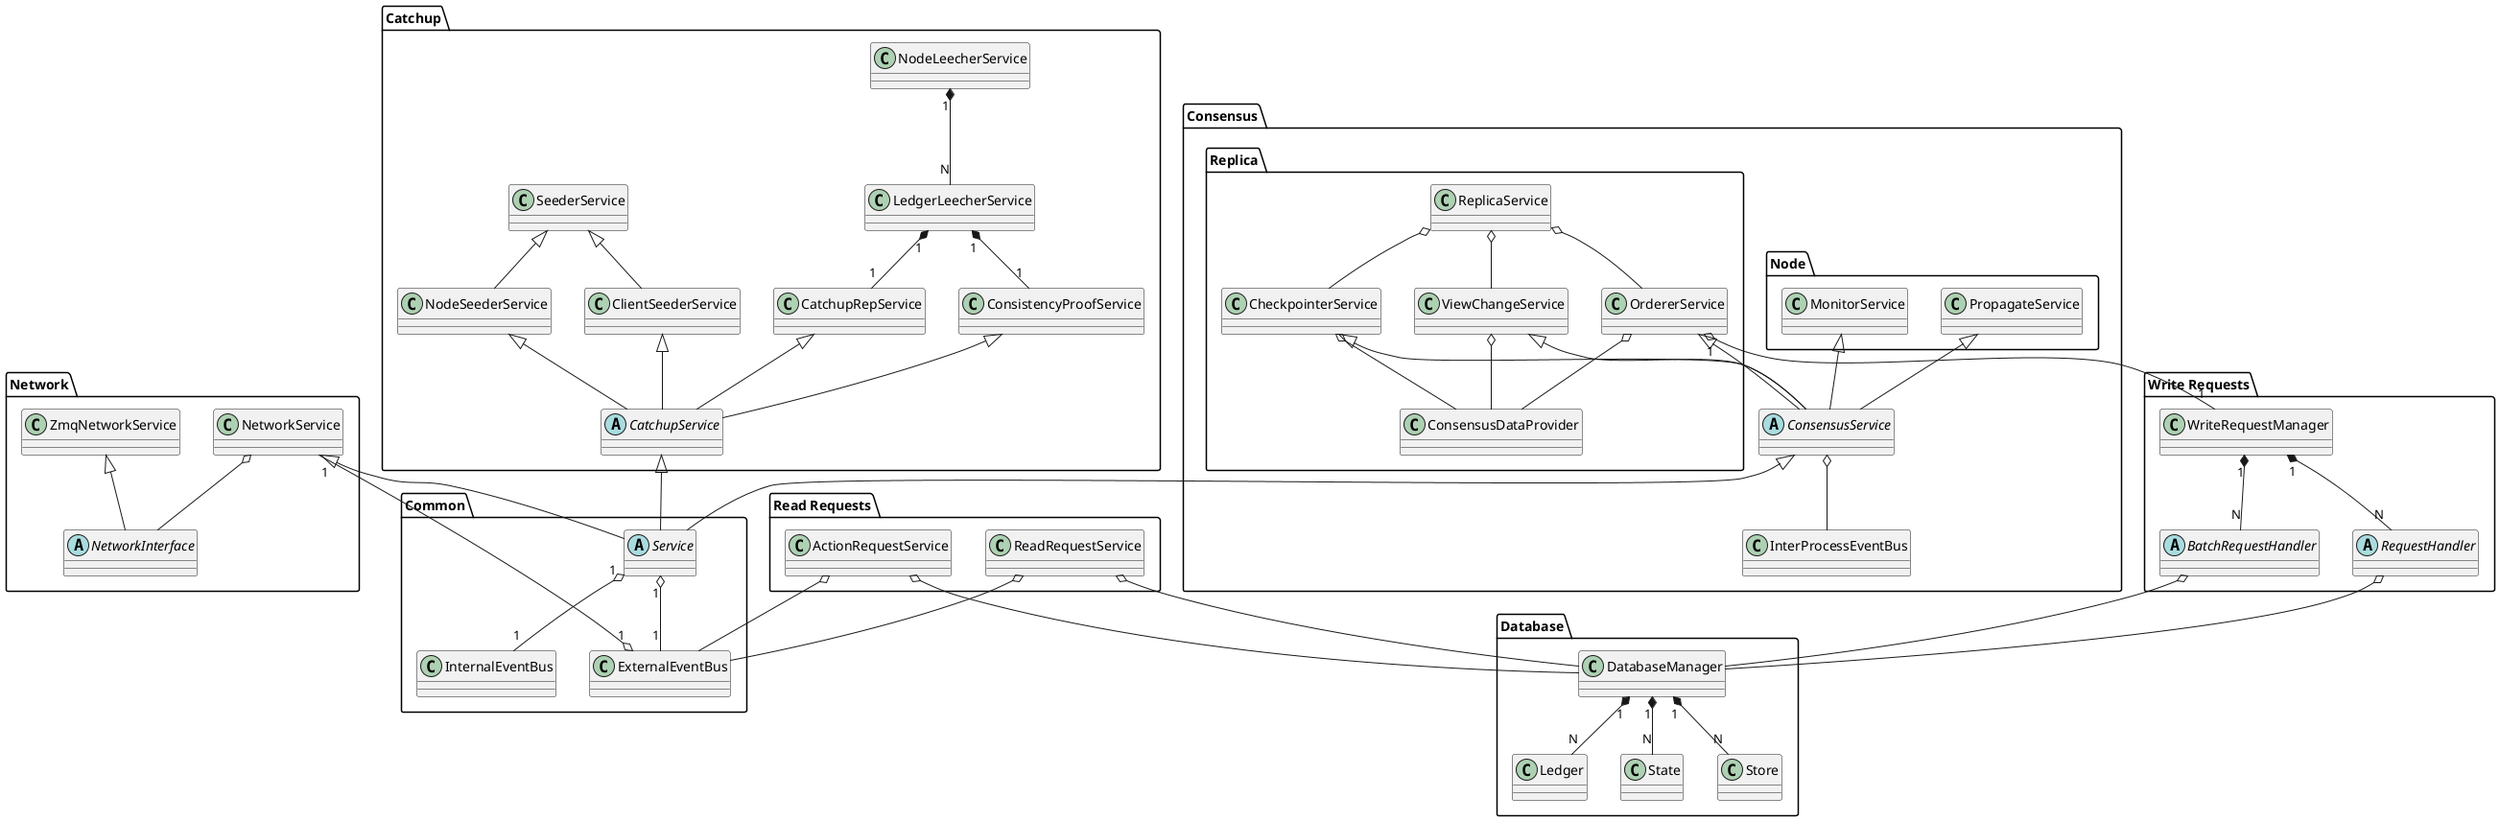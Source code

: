 @startuml



package Database {
DatabaseManager "1" *-- "N" Ledger
DatabaseManager "1" *-- "N" State
DatabaseManager "1" *-- "N" Store
}

package Common {
abstract class Service
Service "1" o-- "1" InternalEventBus
Service "1" o-- "1" ExternalEventBus
}

package "Write Requests" {


abstract class BatchRequestHandler
abstract class RequestHandler

WriteRequestManager "1" *-- "N" BatchRequestHandler
WriteRequestManager "1" *-- "N" RequestHandler

BatchRequestHandler o-- DatabaseManager
RequestHandler o-- DatabaseManager

}


package "Read Requests" {

ReadRequestService o-- DatabaseManager
ActionRequestService o-- DatabaseManager
ReadRequestService o-- ExternalEventBus
ActionRequestService o-- ExternalEventBus

}


package Consensus {
abstract class ConsensusService
ConsensusService <|-- Service
ConsensusService o-- InterProcessEventBus

package "Node" {
PropagateService <|-- ConsensusService
MonitorService <|-- ConsensusService
}

package Replica {
OrdererService <|-- ConsensusService
CheckpointerService <|-- ConsensusService
ViewChangeService <|-- ConsensusService

ReplicaService o-- OrdererService
ReplicaService o-- CheckpointerService
ReplicaService o-- ViewChangeService
ViewChangeService o-- ConsensusDataProvider
OrdererService o-- ConsensusDataProvider
CheckpointerService o-- ConsensusDataProvider
}





}

package Catchup {
abstract class CatchupService
CatchupService <|-- Service

NodeLeecherService "1" *-- "N" LedgerLeecherService
LedgerLeecherService "1" *-- "1" ConsistencyProofService
LedgerLeecherService "1" *-- "1" CatchupRepService

SeederService <|-- ClientSeederService
SeederService <|-- NodeSeederService


CatchupRepService <|-- CatchupService
ConsistencyProofService <|-- CatchupService
ClientSeederService <|-- CatchupService
NodeSeederService <|-- CatchupService
}


package Network {
abstract class NetworkInterface
ZmqNetworkService <|-- NetworkInterface
NetworkService <|-- Service
NetworkService o-- NetworkInterface
}





ExternalEventBus "1" o-- "1" NetworkService
OrdererService "1" o-- "1" WriteRequestManager

@enduml